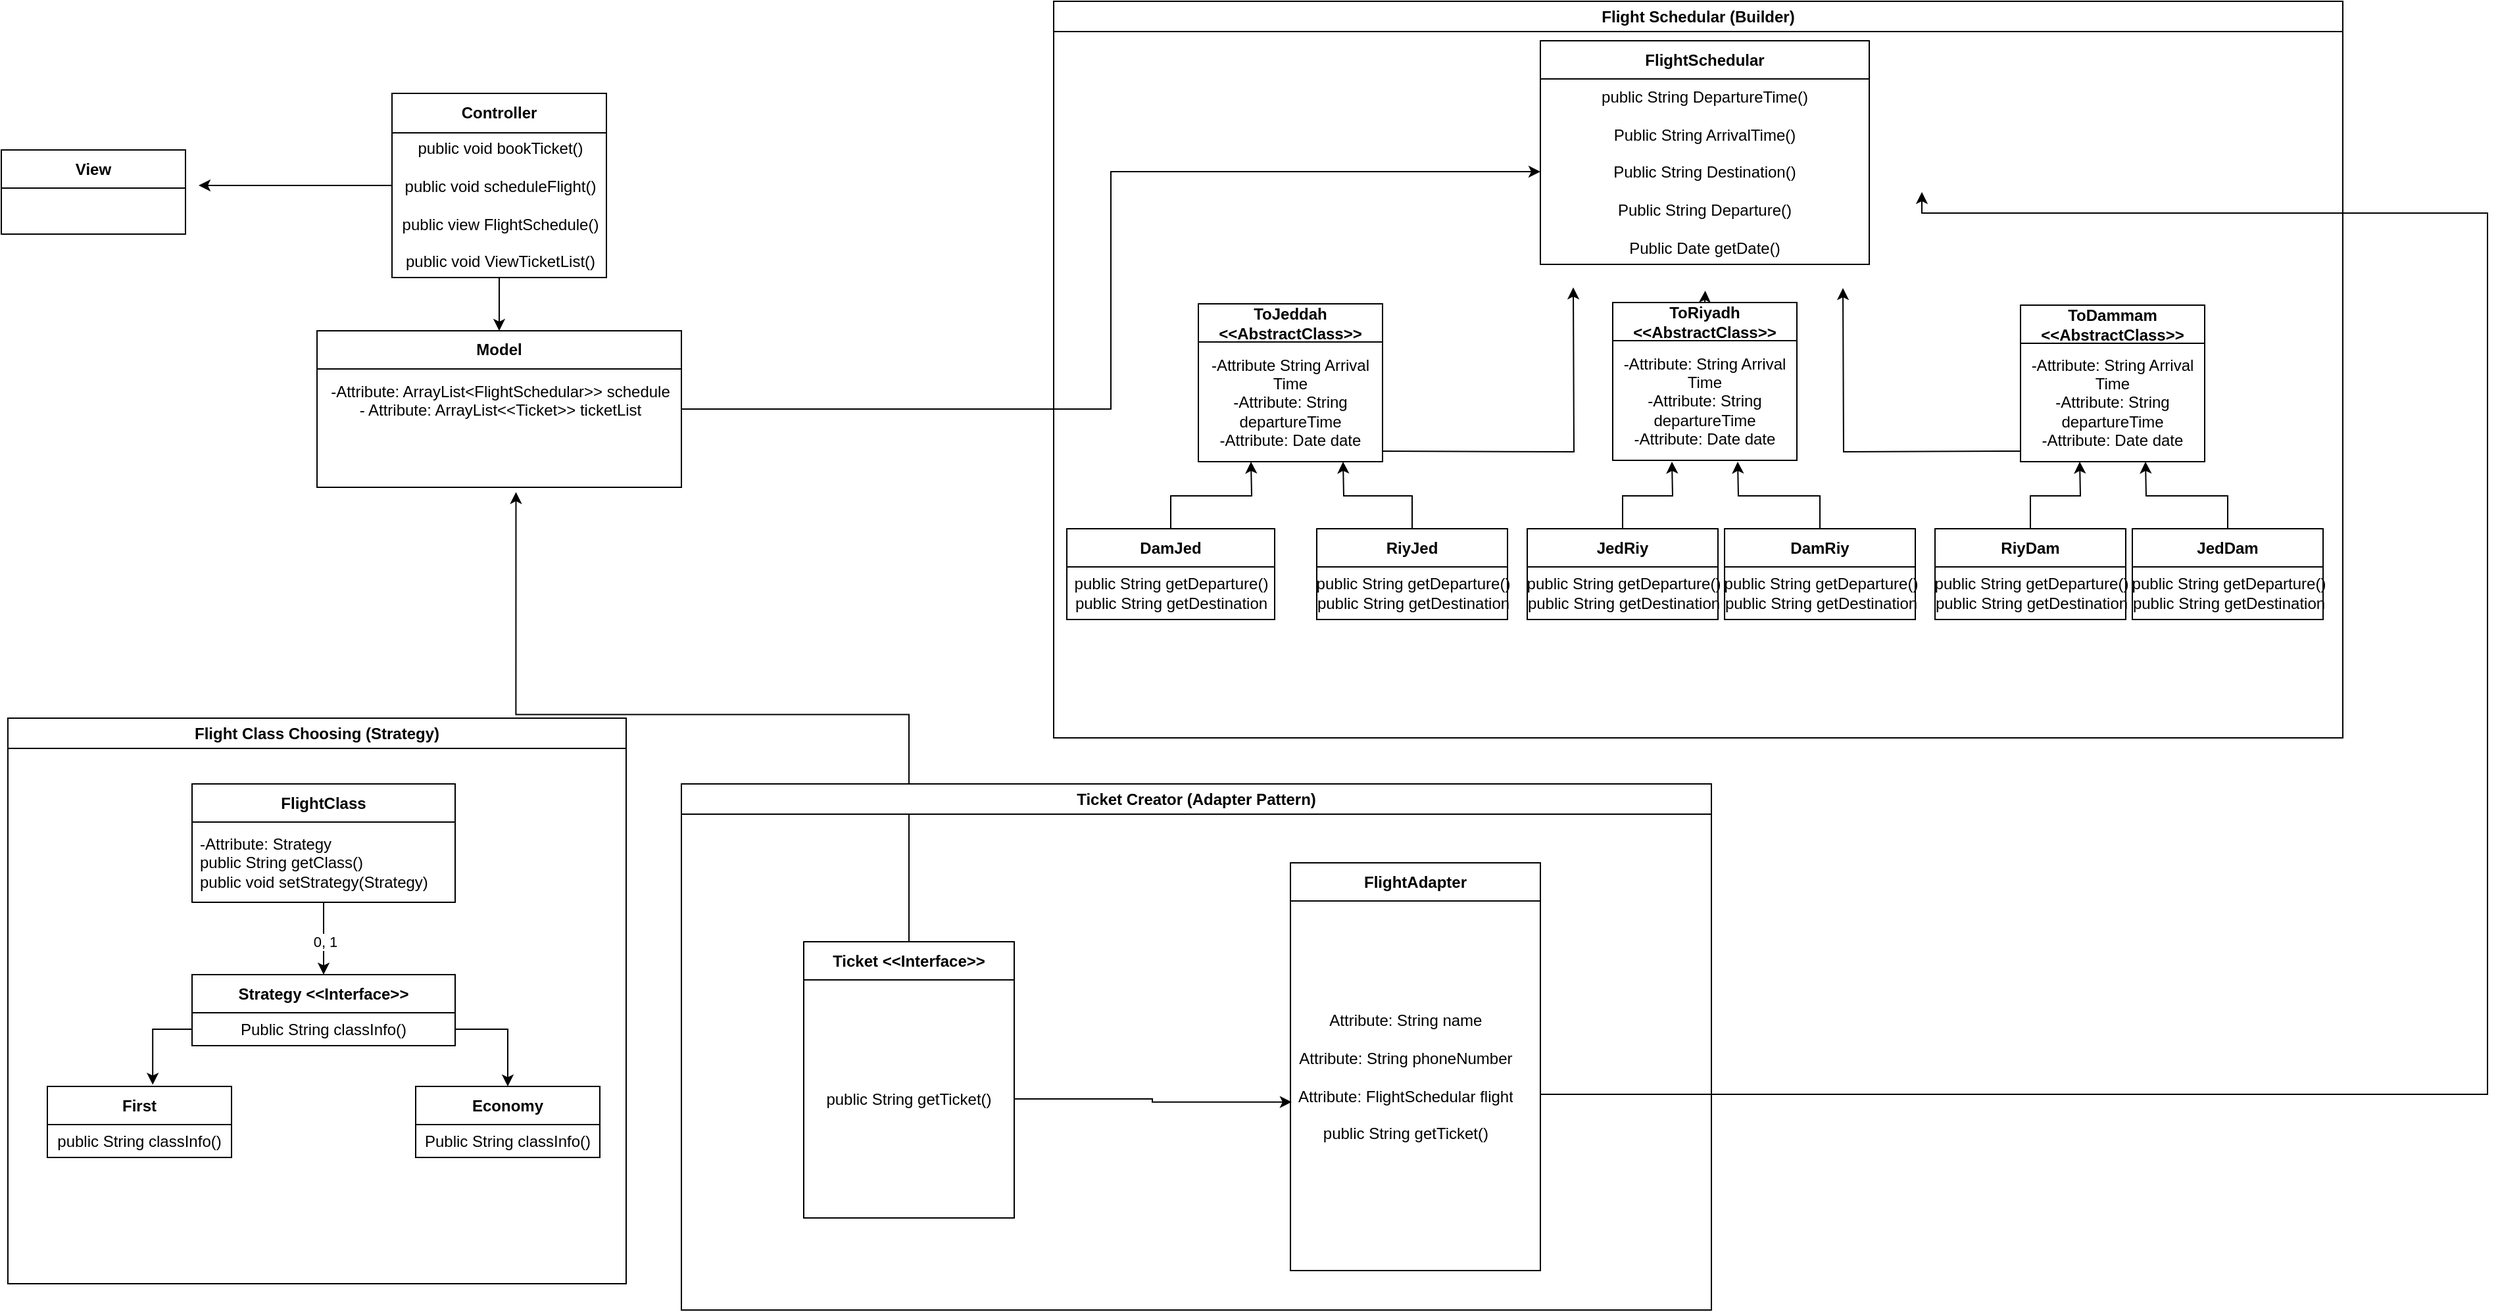 <mxfile version="24.3.1" type="device">
  <diagram name="Page-1" id="DaOJ-SnlytCNMW1Ep_SM">
    <mxGraphModel dx="683" dy="373" grid="1" gridSize="10" guides="1" tooltips="1" connect="1" arrows="1" fold="1" page="1" pageScale="1" pageWidth="850" pageHeight="1100" math="0" shadow="0">
      <root>
        <mxCell id="0" />
        <mxCell id="1" parent="0" />
        <mxCell id="92w7o3llZzaxUqjqBMz4-1" value="View" style="swimlane;fontStyle=1;align=center;verticalAlign=middle;childLayout=stackLayout;horizontal=1;startSize=29;horizontalStack=0;resizeParent=1;resizeParentMax=0;resizeLast=0;collapsible=0;marginBottom=0;html=1;whiteSpace=wrap;" parent="1" vertex="1">
          <mxGeometry x="420" y="158" width="140" height="64" as="geometry" />
        </mxCell>
        <mxCell id="NybTInfgv7kDnDXbEksJ-48" style="edgeStyle=orthogonalEdgeStyle;rounded=0;orthogonalLoop=1;jettySize=auto;html=1;" parent="1" source="92w7o3llZzaxUqjqBMz4-4" edge="1">
          <mxGeometry relative="1" as="geometry">
            <mxPoint x="570" y="185" as="targetPoint" />
          </mxGeometry>
        </mxCell>
        <mxCell id="92w7o3llZzaxUqjqBMz4-4" value="Controller" style="swimlane;fontStyle=1;align=center;verticalAlign=middle;childLayout=stackLayout;horizontal=1;startSize=30;horizontalStack=0;resizeParent=1;resizeParentMax=0;resizeLast=0;collapsible=0;marginBottom=0;html=1;whiteSpace=wrap;" parent="1" vertex="1">
          <mxGeometry x="717" y="115" width="163" height="140" as="geometry" />
        </mxCell>
        <mxCell id="NybTInfgv7kDnDXbEksJ-45" value="public void bookTicket()&lt;div&gt;&lt;br&gt;&lt;/div&gt;&lt;div&gt;public void scheduleFlight()&lt;/div&gt;&lt;div&gt;&lt;br&gt;&lt;/div&gt;&lt;div&gt;public view FlightSchedule()&lt;div&gt;&lt;br&gt;&lt;/div&gt;&lt;div&gt;public void ViewTicketList()&lt;/div&gt;&lt;/div&gt;" style="text;html=1;align=center;verticalAlign=middle;resizable=0;points=[];autosize=1;strokeColor=none;fillColor=none;" parent="92w7o3llZzaxUqjqBMz4-4" vertex="1">
          <mxGeometry y="30" width="163" height="110" as="geometry" />
        </mxCell>
        <mxCell id="92w7o3llZzaxUqjqBMz4-155" style="edgeStyle=orthogonalEdgeStyle;rounded=0;orthogonalLoop=1;jettySize=auto;html=1;exitX=1;exitY=0.5;exitDx=0;exitDy=0;" parent="1" source="92w7o3llZzaxUqjqBMz4-7" target="92w7o3llZzaxUqjqBMz4-121" edge="1">
          <mxGeometry relative="1" as="geometry" />
        </mxCell>
        <mxCell id="92w7o3llZzaxUqjqBMz4-7" value="Model" style="swimlane;fontStyle=1;align=center;verticalAlign=middle;childLayout=stackLayout;horizontal=1;startSize=29;horizontalStack=0;resizeParent=1;resizeParentMax=0;resizeLast=0;collapsible=0;marginBottom=0;html=1;whiteSpace=wrap;" parent="1" vertex="1">
          <mxGeometry x="660" y="295.5" width="277" height="119" as="geometry" />
        </mxCell>
        <mxCell id="NybTInfgv7kDnDXbEksJ-26" value="-Attribute: ArrayList&amp;lt;FlightSchedular&amp;gt;&amp;gt; schedule&lt;div&gt;- Attribute: ArrayList&amp;lt;&amp;lt;Ticket&amp;gt;&amp;gt; t&lt;span style=&quot;background-color: initial;&quot;&gt;icketList&lt;/span&gt;&lt;/div&gt;&lt;div&gt;&lt;br&gt;&lt;/div&gt;&lt;div&gt;&lt;br&gt;&lt;/div&gt;&lt;div&gt;&lt;br&gt;&lt;/div&gt;" style="text;html=1;align=center;verticalAlign=middle;resizable=0;points=[];autosize=1;strokeColor=none;fillColor=none;" parent="92w7o3llZzaxUqjqBMz4-7" vertex="1">
          <mxGeometry y="29" width="277" height="90" as="geometry" />
        </mxCell>
        <mxCell id="92w7o3llZzaxUqjqBMz4-143" style="edgeStyle=orthogonalEdgeStyle;rounded=0;orthogonalLoop=1;jettySize=auto;html=1;exitX=0.5;exitY=0;exitDx=0;exitDy=0;" parent="1" source="92w7o3llZzaxUqjqBMz4-59" edge="1">
          <mxGeometry relative="1" as="geometry">
            <mxPoint x="1370" y="395" as="targetPoint" />
          </mxGeometry>
        </mxCell>
        <mxCell id="92w7o3llZzaxUqjqBMz4-144" style="edgeStyle=orthogonalEdgeStyle;rounded=0;orthogonalLoop=1;jettySize=auto;html=1;exitX=0.5;exitY=0;exitDx=0;exitDy=0;" parent="1" source="92w7o3llZzaxUqjqBMz4-62" edge="1">
          <mxGeometry relative="1" as="geometry">
            <mxPoint x="1440" y="395" as="targetPoint" />
          </mxGeometry>
        </mxCell>
        <mxCell id="92w7o3llZzaxUqjqBMz4-62" value="RiyJed" style="swimlane;fontStyle=1;align=center;verticalAlign=middle;childLayout=stackLayout;horizontal=1;startSize=29;horizontalStack=0;resizeParent=1;resizeParentMax=0;resizeLast=0;collapsible=0;marginBottom=0;html=1;whiteSpace=wrap;" parent="1" vertex="1">
          <mxGeometry x="1420" y="446" width="145" height="69" as="geometry" />
        </mxCell>
        <mxCell id="bQdit6f4qzvNT4cyIUKJ-11" value="public String getDeparture()&lt;div&gt;public String getDestination&lt;/div&gt;" style="text;html=1;align=center;verticalAlign=middle;resizable=0;points=[];autosize=1;strokeColor=none;fillColor=none;" vertex="1" parent="92w7o3llZzaxUqjqBMz4-62">
          <mxGeometry y="29" width="145" height="40" as="geometry" />
        </mxCell>
        <mxCell id="92w7o3llZzaxUqjqBMz4-120" value="FlightSchedular" style="swimlane;fontStyle=1;align=center;verticalAlign=middle;childLayout=stackLayout;horizontal=1;startSize=29;horizontalStack=0;resizeParent=1;resizeParentMax=0;resizeLast=0;collapsible=0;marginBottom=0;html=1;whiteSpace=wrap;" parent="1" vertex="1">
          <mxGeometry x="1590" y="75" width="250" height="170" as="geometry" />
        </mxCell>
        <mxCell id="92w7o3llZzaxUqjqBMz4-121" value="public String DepartureTime()&lt;div&gt;&lt;br&gt;&lt;div&gt;Public String ArrivalTime()&lt;/div&gt;&lt;div&gt;&lt;br&gt;&lt;/div&gt;&lt;div&gt;Public String Destination()&lt;/div&gt;&lt;div&gt;&lt;br&gt;&lt;/div&gt;&lt;div&gt;Public String&amp;nbsp;&lt;span style=&quot;background-color: initial;&quot;&gt;Departure()&lt;/span&gt;&lt;/div&gt;&lt;/div&gt;&lt;div&gt;&lt;br&gt;&lt;/div&gt;&lt;div&gt;Public Date getDate()&lt;/div&gt;" style="text;html=1;strokeColor=none;fillColor=none;align=center;verticalAlign=middle;spacingLeft=4;spacingRight=4;overflow=hidden;rotatable=0;points=[[0,0.5],[1,0.5]];portConstraint=eastwest;whiteSpace=wrap;" parent="92w7o3llZzaxUqjqBMz4-120" vertex="1">
          <mxGeometry y="29" width="250" height="141" as="geometry" />
        </mxCell>
        <mxCell id="92w7o3llZzaxUqjqBMz4-149" style="edgeStyle=orthogonalEdgeStyle;rounded=0;orthogonalLoop=1;jettySize=auto;html=1;exitX=0.5;exitY=0;exitDx=0;exitDy=0;" parent="1" source="92w7o3llZzaxUqjqBMz4-124" edge="1">
          <mxGeometry relative="1" as="geometry">
            <mxPoint x="1715.333" y="265" as="targetPoint" />
          </mxGeometry>
        </mxCell>
        <mxCell id="92w7o3llZzaxUqjqBMz4-145" style="edgeStyle=orthogonalEdgeStyle;rounded=0;orthogonalLoop=1;jettySize=auto;html=1;exitX=0.5;exitY=0;exitDx=0;exitDy=0;" parent="1" source="92w7o3llZzaxUqjqBMz4-127" edge="1">
          <mxGeometry relative="1" as="geometry">
            <mxPoint x="1690" y="395" as="targetPoint" />
          </mxGeometry>
        </mxCell>
        <mxCell id="92w7o3llZzaxUqjqBMz4-127" value="JedRiy" style="swimlane;fontStyle=1;align=center;verticalAlign=middle;childLayout=stackLayout;horizontal=1;startSize=29;horizontalStack=0;resizeParent=1;resizeParentMax=0;resizeLast=0;collapsible=0;marginBottom=0;html=1;whiteSpace=wrap;" parent="1" vertex="1">
          <mxGeometry x="1580" y="446" width="145" height="69" as="geometry" />
        </mxCell>
        <mxCell id="bQdit6f4qzvNT4cyIUKJ-12" value="public String getDeparture()&lt;div&gt;public String getDestination&lt;/div&gt;" style="text;html=1;align=center;verticalAlign=middle;resizable=0;points=[];autosize=1;strokeColor=none;fillColor=none;" vertex="1" parent="92w7o3llZzaxUqjqBMz4-127">
          <mxGeometry y="29" width="145" height="40" as="geometry" />
        </mxCell>
        <mxCell id="92w7o3llZzaxUqjqBMz4-146" style="edgeStyle=orthogonalEdgeStyle;rounded=0;orthogonalLoop=1;jettySize=auto;html=1;exitX=0.5;exitY=0;exitDx=0;exitDy=0;" parent="1" source="92w7o3llZzaxUqjqBMz4-130" edge="1">
          <mxGeometry relative="1" as="geometry">
            <mxPoint x="1740" y="395" as="targetPoint" />
          </mxGeometry>
        </mxCell>
        <mxCell id="92w7o3llZzaxUqjqBMz4-130" value="DamRiy" style="swimlane;fontStyle=1;align=center;verticalAlign=middle;childLayout=stackLayout;horizontal=1;startSize=29;horizontalStack=0;resizeParent=1;resizeParentMax=0;resizeLast=0;collapsible=0;marginBottom=0;html=1;whiteSpace=wrap;" parent="1" vertex="1">
          <mxGeometry x="1730" y="446" width="145" height="69" as="geometry" />
        </mxCell>
        <mxCell id="bQdit6f4qzvNT4cyIUKJ-13" value="public String getDeparture()&lt;div&gt;public String getDestination&lt;/div&gt;" style="text;html=1;align=center;verticalAlign=middle;resizable=0;points=[];autosize=1;strokeColor=none;fillColor=none;" vertex="1" parent="92w7o3llZzaxUqjqBMz4-130">
          <mxGeometry y="29" width="145" height="40" as="geometry" />
        </mxCell>
        <mxCell id="92w7o3llZzaxUqjqBMz4-147" style="edgeStyle=orthogonalEdgeStyle;rounded=0;orthogonalLoop=1;jettySize=auto;html=1;exitX=0.5;exitY=0;exitDx=0;exitDy=0;" parent="1" source="92w7o3llZzaxUqjqBMz4-136" edge="1">
          <mxGeometry relative="1" as="geometry">
            <mxPoint x="2000.0" y="395" as="targetPoint" />
          </mxGeometry>
        </mxCell>
        <mxCell id="92w7o3llZzaxUqjqBMz4-136" value="RiyDam" style="swimlane;fontStyle=1;align=center;verticalAlign=middle;childLayout=stackLayout;horizontal=1;startSize=29;horizontalStack=0;resizeParent=1;resizeParentMax=0;resizeLast=0;collapsible=0;marginBottom=0;html=1;whiteSpace=wrap;" parent="1" vertex="1">
          <mxGeometry x="1890" y="446" width="145" height="69" as="geometry" />
        </mxCell>
        <mxCell id="bQdit6f4qzvNT4cyIUKJ-14" value="public String getDeparture()&lt;div&gt;public String getDestination&lt;/div&gt;" style="text;html=1;align=center;verticalAlign=middle;resizable=0;points=[];autosize=1;strokeColor=none;fillColor=none;" vertex="1" parent="92w7o3llZzaxUqjqBMz4-136">
          <mxGeometry y="29" width="145" height="40" as="geometry" />
        </mxCell>
        <mxCell id="92w7o3llZzaxUqjqBMz4-148" style="edgeStyle=orthogonalEdgeStyle;rounded=0;orthogonalLoop=1;jettySize=auto;html=1;exitX=0.5;exitY=0;exitDx=0;exitDy=0;" parent="1" source="92w7o3llZzaxUqjqBMz4-139" edge="1">
          <mxGeometry relative="1" as="geometry">
            <mxPoint x="2050.0" y="395" as="targetPoint" />
          </mxGeometry>
        </mxCell>
        <mxCell id="92w7o3llZzaxUqjqBMz4-139" value="JedDam" style="swimlane;fontStyle=1;align=center;verticalAlign=middle;childLayout=stackLayout;horizontal=1;startSize=29;horizontalStack=0;resizeParent=1;resizeParentMax=0;resizeLast=0;collapsible=0;marginBottom=0;html=1;whiteSpace=wrap;" parent="1" vertex="1">
          <mxGeometry x="2040" y="446" width="145" height="69" as="geometry" />
        </mxCell>
        <mxCell id="bQdit6f4qzvNT4cyIUKJ-15" value="public String getDeparture()&lt;div&gt;public String getDestination&lt;/div&gt;" style="text;html=1;align=center;verticalAlign=middle;resizable=0;points=[];autosize=1;strokeColor=none;fillColor=none;" vertex="1" parent="92w7o3llZzaxUqjqBMz4-139">
          <mxGeometry y="29" width="145" height="40" as="geometry" />
        </mxCell>
        <mxCell id="92w7o3llZzaxUqjqBMz4-152" value="Flight Schedular (Builder)" style="swimlane;whiteSpace=wrap;html=1;" parent="1" vertex="1">
          <mxGeometry x="1220" y="45" width="980" height="560" as="geometry" />
        </mxCell>
        <mxCell id="92w7o3llZzaxUqjqBMz4-56" value="ToJeddah &amp;lt;&amp;lt;AbstractClass&amp;gt;&amp;gt;" style="swimlane;fontStyle=1;align=center;verticalAlign=middle;childLayout=stackLayout;horizontal=1;startSize=29;horizontalStack=0;resizeParent=1;resizeParentMax=0;resizeLast=0;collapsible=0;marginBottom=0;html=1;whiteSpace=wrap;" parent="92w7o3llZzaxUqjqBMz4-152" vertex="1">
          <mxGeometry x="110" y="230" width="140" height="120" as="geometry" />
        </mxCell>
        <mxCell id="92w7o3llZzaxUqjqBMz4-57" value="-Attribute String Arrival Time&lt;div&gt;-Attribute: String departureTime&lt;/div&gt;&lt;div&gt;-Attribute: Date date&lt;/div&gt;" style="text;html=1;strokeColor=none;fillColor=none;align=center;verticalAlign=middle;spacingLeft=4;spacingRight=4;overflow=hidden;rotatable=0;points=[[0,0.5],[1,0.5]];portConstraint=eastwest;whiteSpace=wrap;" parent="92w7o3llZzaxUqjqBMz4-56" vertex="1">
          <mxGeometry y="29" width="140" height="91" as="geometry" />
        </mxCell>
        <mxCell id="92w7o3llZzaxUqjqBMz4-124" value="ToRiyadh &amp;lt;&amp;lt;AbstractClass&amp;gt;&amp;gt;" style="swimlane;fontStyle=1;align=center;verticalAlign=middle;childLayout=stackLayout;horizontal=1;startSize=29;horizontalStack=0;resizeParent=1;resizeParentMax=0;resizeLast=0;collapsible=0;marginBottom=0;html=1;whiteSpace=wrap;" parent="92w7o3llZzaxUqjqBMz4-152" vertex="1">
          <mxGeometry x="425" y="229" width="140" height="120" as="geometry" />
        </mxCell>
        <mxCell id="92w7o3llZzaxUqjqBMz4-125" value="-Attribute: String Arrival Time&lt;div style=&quot;border-color: var(--border-color);&quot;&gt;-Attribute: String departureTime&lt;/div&gt;&lt;div style=&quot;border-color: var(--border-color);&quot;&gt;-Attribute: Date date&lt;/div&gt;" style="text;html=1;strokeColor=none;fillColor=none;align=center;verticalAlign=middle;spacingLeft=4;spacingRight=4;overflow=hidden;rotatable=0;points=[[0,0.5],[1,0.5]];portConstraint=eastwest;whiteSpace=wrap;" parent="92w7o3llZzaxUqjqBMz4-124" vertex="1">
          <mxGeometry y="29" width="140" height="91" as="geometry" />
        </mxCell>
        <mxCell id="92w7o3llZzaxUqjqBMz4-133" value="ToDammam &amp;lt;&amp;lt;AbstractClass&amp;gt;&amp;gt;" style="swimlane;fontStyle=1;align=center;verticalAlign=middle;childLayout=stackLayout;horizontal=1;startSize=29;horizontalStack=0;resizeParent=1;resizeParentMax=0;resizeLast=0;collapsible=0;marginBottom=0;html=1;whiteSpace=wrap;" parent="92w7o3llZzaxUqjqBMz4-152" vertex="1">
          <mxGeometry x="735" y="231" width="140" height="119" as="geometry" />
        </mxCell>
        <mxCell id="92w7o3llZzaxUqjqBMz4-134" value="-Attribute: String Arrival Time&lt;div style=&quot;border-color: var(--border-color);&quot;&gt;-Attribute: String departureTime&lt;/div&gt;&lt;div style=&quot;border-color: var(--border-color);&quot;&gt;-Attribute: Date date&lt;/div&gt;" style="text;html=1;strokeColor=none;fillColor=none;align=center;verticalAlign=middle;spacingLeft=4;spacingRight=4;overflow=hidden;rotatable=0;points=[[0,0.5],[1,0.5]];portConstraint=eastwest;whiteSpace=wrap;" parent="92w7o3llZzaxUqjqBMz4-133" vertex="1">
          <mxGeometry y="29" width="140" height="90" as="geometry" />
        </mxCell>
        <mxCell id="92w7o3llZzaxUqjqBMz4-151" style="edgeStyle=orthogonalEdgeStyle;rounded=0;orthogonalLoop=1;jettySize=auto;html=1;exitX=0;exitY=0.5;exitDx=0;exitDy=0;" parent="92w7o3llZzaxUqjqBMz4-152" edge="1">
          <mxGeometry relative="1" as="geometry">
            <mxPoint x="600" y="218" as="targetPoint" />
            <mxPoint x="735" y="342" as="sourcePoint" />
          </mxGeometry>
        </mxCell>
        <mxCell id="92w7o3llZzaxUqjqBMz4-150" style="edgeStyle=orthogonalEdgeStyle;rounded=0;orthogonalLoop=1;jettySize=auto;html=1;exitX=1;exitY=0.5;exitDx=0;exitDy=0;" parent="92w7o3llZzaxUqjqBMz4-152" edge="1">
          <mxGeometry relative="1" as="geometry">
            <mxPoint x="395" y="217.5" as="targetPoint" />
            <mxPoint x="250" y="342" as="sourcePoint" />
          </mxGeometry>
        </mxCell>
        <mxCell id="92w7o3llZzaxUqjqBMz4-59" value="DamJed" style="swimlane;fontStyle=1;align=center;verticalAlign=middle;childLayout=stackLayout;horizontal=1;startSize=29;horizontalStack=0;resizeParent=1;resizeParentMax=0;resizeLast=0;collapsible=0;marginBottom=0;html=1;whiteSpace=wrap;" parent="92w7o3llZzaxUqjqBMz4-152" vertex="1">
          <mxGeometry x="10" y="401" width="158" height="69" as="geometry" />
        </mxCell>
        <mxCell id="bQdit6f4qzvNT4cyIUKJ-10" value="public String getDeparture()&lt;div&gt;public String getDestination&lt;/div&gt;" style="text;html=1;align=center;verticalAlign=middle;resizable=0;points=[];autosize=1;strokeColor=none;fillColor=none;" vertex="1" parent="92w7o3llZzaxUqjqBMz4-59">
          <mxGeometry y="29" width="158" height="40" as="geometry" />
        </mxCell>
        <mxCell id="NybTInfgv7kDnDXbEksJ-3" value="Strategy &amp;lt;&amp;lt;Interface&amp;gt;&amp;gt;" style="swimlane;fontStyle=1;align=center;verticalAlign=middle;childLayout=stackLayout;horizontal=1;startSize=29;horizontalStack=0;resizeParent=1;resizeParentMax=0;resizeLast=0;collapsible=0;marginBottom=0;html=1;whiteSpace=wrap;" parent="1" vertex="1">
          <mxGeometry x="565" y="785" width="200" height="54" as="geometry" />
        </mxCell>
        <mxCell id="NybTInfgv7kDnDXbEksJ-4" value="Public String classInfo()" style="text;html=1;strokeColor=none;fillColor=none;align=center;verticalAlign=middle;spacingLeft=4;spacingRight=4;overflow=hidden;rotatable=0;points=[[0,0.5],[1,0.5]];portConstraint=eastwest;whiteSpace=wrap;" parent="NybTInfgv7kDnDXbEksJ-3" vertex="1">
          <mxGeometry y="29" width="200" height="25" as="geometry" />
        </mxCell>
        <mxCell id="NybTInfgv7kDnDXbEksJ-6" value="First" style="swimlane;fontStyle=1;align=center;verticalAlign=middle;childLayout=stackLayout;horizontal=1;startSize=29;horizontalStack=0;resizeParent=1;resizeParentMax=0;resizeLast=0;collapsible=0;marginBottom=0;html=1;whiteSpace=wrap;" parent="1" vertex="1">
          <mxGeometry x="455" y="870" width="140" height="54" as="geometry" />
        </mxCell>
        <mxCell id="NybTInfgv7kDnDXbEksJ-7" value="public String classInfo()" style="text;html=1;strokeColor=none;fillColor=none;align=center;verticalAlign=middle;spacingLeft=4;spacingRight=4;overflow=hidden;rotatable=0;points=[[0,0.5],[1,0.5]];portConstraint=eastwest;whiteSpace=wrap;" parent="NybTInfgv7kDnDXbEksJ-6" vertex="1">
          <mxGeometry y="29" width="140" height="25" as="geometry" />
        </mxCell>
        <mxCell id="NybTInfgv7kDnDXbEksJ-9" value="Economy" style="swimlane;fontStyle=1;align=center;verticalAlign=middle;childLayout=stackLayout;horizontal=1;startSize=29;horizontalStack=0;resizeParent=1;resizeParentMax=0;resizeLast=0;collapsible=0;marginBottom=0;html=1;whiteSpace=wrap;" parent="1" vertex="1">
          <mxGeometry x="735" y="870" width="140" height="54" as="geometry" />
        </mxCell>
        <mxCell id="NybTInfgv7kDnDXbEksJ-10" value="Public String classInfo()" style="text;html=1;strokeColor=none;fillColor=none;align=center;verticalAlign=middle;spacingLeft=4;spacingRight=4;overflow=hidden;rotatable=0;points=[[0,0.5],[1,0.5]];portConstraint=eastwest;whiteSpace=wrap;" parent="NybTInfgv7kDnDXbEksJ-9" vertex="1">
          <mxGeometry y="29" width="140" height="25" as="geometry" />
        </mxCell>
        <mxCell id="NybTInfgv7kDnDXbEksJ-17" style="edgeStyle=orthogonalEdgeStyle;rounded=0;orthogonalLoop=1;jettySize=auto;html=1;exitX=0.5;exitY=1;exitDx=0;exitDy=0;entryX=0.5;entryY=0;entryDx=0;entryDy=0;" parent="1" source="NybTInfgv7kDnDXbEksJ-12" target="NybTInfgv7kDnDXbEksJ-3" edge="1">
          <mxGeometry relative="1" as="geometry" />
        </mxCell>
        <mxCell id="NybTInfgv7kDnDXbEksJ-18" value="0, 1" style="edgeLabel;html=1;align=center;verticalAlign=middle;resizable=0;points=[];" parent="NybTInfgv7kDnDXbEksJ-17" vertex="1" connectable="0">
          <mxGeometry x="0.079" y="1" relative="1" as="geometry">
            <mxPoint as="offset" />
          </mxGeometry>
        </mxCell>
        <mxCell id="NybTInfgv7kDnDXbEksJ-12" value="FlightClass" style="swimlane;fontStyle=1;align=center;verticalAlign=middle;childLayout=stackLayout;horizontal=1;startSize=29;horizontalStack=0;resizeParent=1;resizeParentMax=0;resizeLast=0;collapsible=0;marginBottom=0;html=1;whiteSpace=wrap;" parent="1" vertex="1">
          <mxGeometry x="565" y="640" width="200" height="90" as="geometry" />
        </mxCell>
        <mxCell id="NybTInfgv7kDnDXbEksJ-14" value="&lt;div&gt;-Attribute: Strategy&lt;/div&gt;public String getClass()&lt;div&gt;public void setStrategy(Strategy)&lt;/div&gt;" style="text;html=1;strokeColor=none;fillColor=none;align=left;verticalAlign=middle;spacingLeft=4;spacingRight=4;overflow=hidden;rotatable=0;points=[[0,0.5],[1,0.5]];portConstraint=eastwest;whiteSpace=wrap;" parent="NybTInfgv7kDnDXbEksJ-12" vertex="1">
          <mxGeometry y="29" width="200" height="61" as="geometry" />
        </mxCell>
        <mxCell id="NybTInfgv7kDnDXbEksJ-19" style="edgeStyle=orthogonalEdgeStyle;rounded=0;orthogonalLoop=1;jettySize=auto;html=1;exitX=1;exitY=0.5;exitDx=0;exitDy=0;entryX=0.5;entryY=0;entryDx=0;entryDy=0;" parent="1" source="NybTInfgv7kDnDXbEksJ-4" target="NybTInfgv7kDnDXbEksJ-9" edge="1">
          <mxGeometry relative="1" as="geometry" />
        </mxCell>
        <mxCell id="NybTInfgv7kDnDXbEksJ-20" style="edgeStyle=orthogonalEdgeStyle;rounded=0;orthogonalLoop=1;jettySize=auto;html=1;exitX=0;exitY=0.5;exitDx=0;exitDy=0;entryX=0.572;entryY=-0.024;entryDx=0;entryDy=0;entryPerimeter=0;" parent="1" source="NybTInfgv7kDnDXbEksJ-4" target="NybTInfgv7kDnDXbEksJ-6" edge="1">
          <mxGeometry relative="1" as="geometry" />
        </mxCell>
        <mxCell id="NybTInfgv7kDnDXbEksJ-22" value="Flight Class Choosing (Strategy)" style="swimlane;whiteSpace=wrap;html=1;" parent="1" vertex="1">
          <mxGeometry x="425" y="590" width="470" height="430" as="geometry" />
        </mxCell>
        <mxCell id="NybTInfgv7kDnDXbEksJ-41" style="edgeStyle=orthogonalEdgeStyle;rounded=0;orthogonalLoop=1;jettySize=auto;html=1;exitX=0.5;exitY=0;exitDx=0;exitDy=0;entryX=0.546;entryY=1.04;entryDx=0;entryDy=0;entryPerimeter=0;" parent="1" source="NybTInfgv7kDnDXbEksJ-28" target="NybTInfgv7kDnDXbEksJ-26" edge="1">
          <mxGeometry relative="1" as="geometry" />
        </mxCell>
        <mxCell id="NybTInfgv7kDnDXbEksJ-47" style="edgeStyle=orthogonalEdgeStyle;rounded=0;orthogonalLoop=1;jettySize=auto;html=1;entryX=0.5;entryY=0;entryDx=0;entryDy=0;" parent="1" source="NybTInfgv7kDnDXbEksJ-45" target="92w7o3llZzaxUqjqBMz4-7" edge="1">
          <mxGeometry relative="1" as="geometry" />
        </mxCell>
        <mxCell id="NybTInfgv7kDnDXbEksJ-50" value="Ticket Creator (Adapter Pattern)" style="swimlane;whiteSpace=wrap;html=1;" parent="1" vertex="1">
          <mxGeometry x="937" y="640" width="783" height="400" as="geometry" />
        </mxCell>
        <mxCell id="NybTInfgv7kDnDXbEksJ-28" value="Ticket &amp;lt;&amp;lt;Interface&amp;gt;&amp;gt;" style="swimlane;fontStyle=1;align=center;verticalAlign=middle;childLayout=stackLayout;horizontal=1;startSize=29;horizontalStack=0;resizeParent=1;resizeParentMax=0;resizeLast=0;collapsible=0;marginBottom=0;html=1;whiteSpace=wrap;" parent="NybTInfgv7kDnDXbEksJ-50" vertex="1">
          <mxGeometry x="93" y="120" width="160" height="210" as="geometry" />
        </mxCell>
        <mxCell id="NybTInfgv7kDnDXbEksJ-29" value="public String getTicket()" style="text;html=1;strokeColor=none;fillColor=none;align=center;verticalAlign=middle;spacingLeft=4;spacingRight=4;overflow=hidden;rotatable=0;points=[[0,0.5],[1,0.5]];portConstraint=eastwest;whiteSpace=wrap;" parent="NybTInfgv7kDnDXbEksJ-28" vertex="1">
          <mxGeometry y="29" width="160" height="181" as="geometry" />
        </mxCell>
        <mxCell id="bQdit6f4qzvNT4cyIUKJ-6" value="FlightAdapter" style="swimlane;fontStyle=1;align=center;verticalAlign=middle;childLayout=stackLayout;horizontal=1;startSize=29;horizontalStack=0;resizeParent=1;resizeParentMax=0;resizeLast=0;collapsible=0;marginBottom=0;html=1;whiteSpace=wrap;" vertex="1" parent="NybTInfgv7kDnDXbEksJ-50">
          <mxGeometry x="463" y="60" width="190" height="310" as="geometry" />
        </mxCell>
        <mxCell id="bQdit6f4qzvNT4cyIUKJ-8" value="&lt;div style=&quot;text-align: center;&quot;&gt;&lt;span style=&quot;background-color: initial;&quot;&gt;Attribute: String name&lt;/span&gt;&lt;br&gt;&lt;/div&gt;&lt;div&gt;&lt;div style=&quot;text-align: center; line-height: 14.4px;&quot;&gt;&lt;br&gt;&lt;/div&gt;&lt;div style=&quot;text-align: center; line-height: 14.4px;&quot;&gt;&lt;span style=&quot;background-color: initial;&quot;&gt;Attribute: String phoneNumber&lt;/span&gt;&lt;/div&gt;&lt;div style=&quot;line-height: 14.4px;&quot;&gt;&lt;div style=&quot;text-align: center; line-height: 14.4px;&quot;&gt;&lt;span style=&quot;background-color: initial;&quot;&gt;&lt;br&gt;&lt;/span&gt;&lt;/div&gt;&lt;div style=&quot;line-height: 14.4px;&quot;&gt;&lt;div style=&quot;text-align: center;&quot;&gt;&lt;span style=&quot;background-color: initial;&quot;&gt;Attribute: FlightSchedular flight&lt;/span&gt;&lt;/div&gt;&lt;div style=&quot;text-align: center;&quot;&gt;&lt;br&gt;&lt;/div&gt;&lt;/div&gt;&lt;/div&gt;&lt;div style=&quot;text-align: center; line-height: 14.4px;&quot;&gt;public String getTicket()&lt;/div&gt;&lt;div style=&quot;text-align: center; line-height: 14.4px;&quot;&gt;&lt;br style=&quot;&quot;&gt;&lt;/div&gt;&lt;/div&gt;" style="text;html=1;strokeColor=none;fillColor=none;align=left;verticalAlign=middle;spacingLeft=4;spacingRight=4;overflow=hidden;rotatable=0;points=[[0,0.5],[1,0.5]];portConstraint=eastwest;whiteSpace=wrap;" vertex="1" parent="bQdit6f4qzvNT4cyIUKJ-6">
          <mxGeometry y="29" width="190" height="281" as="geometry" />
        </mxCell>
        <mxCell id="NybTInfgv7kDnDXbEksJ-62" style="edgeStyle=orthogonalEdgeStyle;rounded=0;orthogonalLoop=1;jettySize=auto;html=1;exitX=1;exitY=0.5;exitDx=0;exitDy=0;entryX=0.005;entryY=0.544;entryDx=0;entryDy=0;entryPerimeter=0;" parent="NybTInfgv7kDnDXbEksJ-50" source="NybTInfgv7kDnDXbEksJ-29" edge="1" target="bQdit6f4qzvNT4cyIUKJ-8">
          <mxGeometry relative="1" as="geometry">
            <mxPoint x="393" y="239.158" as="targetPoint" />
          </mxGeometry>
        </mxCell>
        <mxCell id="NybTInfgv7kDnDXbEksJ-60" style="edgeStyle=orthogonalEdgeStyle;rounded=0;orthogonalLoop=1;jettySize=auto;html=1;entryX=1;entryY=0.5;entryDx=0;entryDy=0;exitX=1;exitY=0.5;exitDx=0;exitDy=0;" parent="1" edge="1" source="bQdit6f4qzvNT4cyIUKJ-8">
          <mxGeometry relative="1" as="geometry">
            <mxPoint x="1670" y="875.55" as="sourcePoint" />
            <mxPoint x="1880" y="190" as="targetPoint" />
            <Array as="points">
              <mxPoint x="1590" y="876" />
              <mxPoint x="2310" y="876" />
              <mxPoint x="2310" y="206" />
              <mxPoint x="1880" y="206" />
            </Array>
          </mxGeometry>
        </mxCell>
      </root>
    </mxGraphModel>
  </diagram>
</mxfile>

